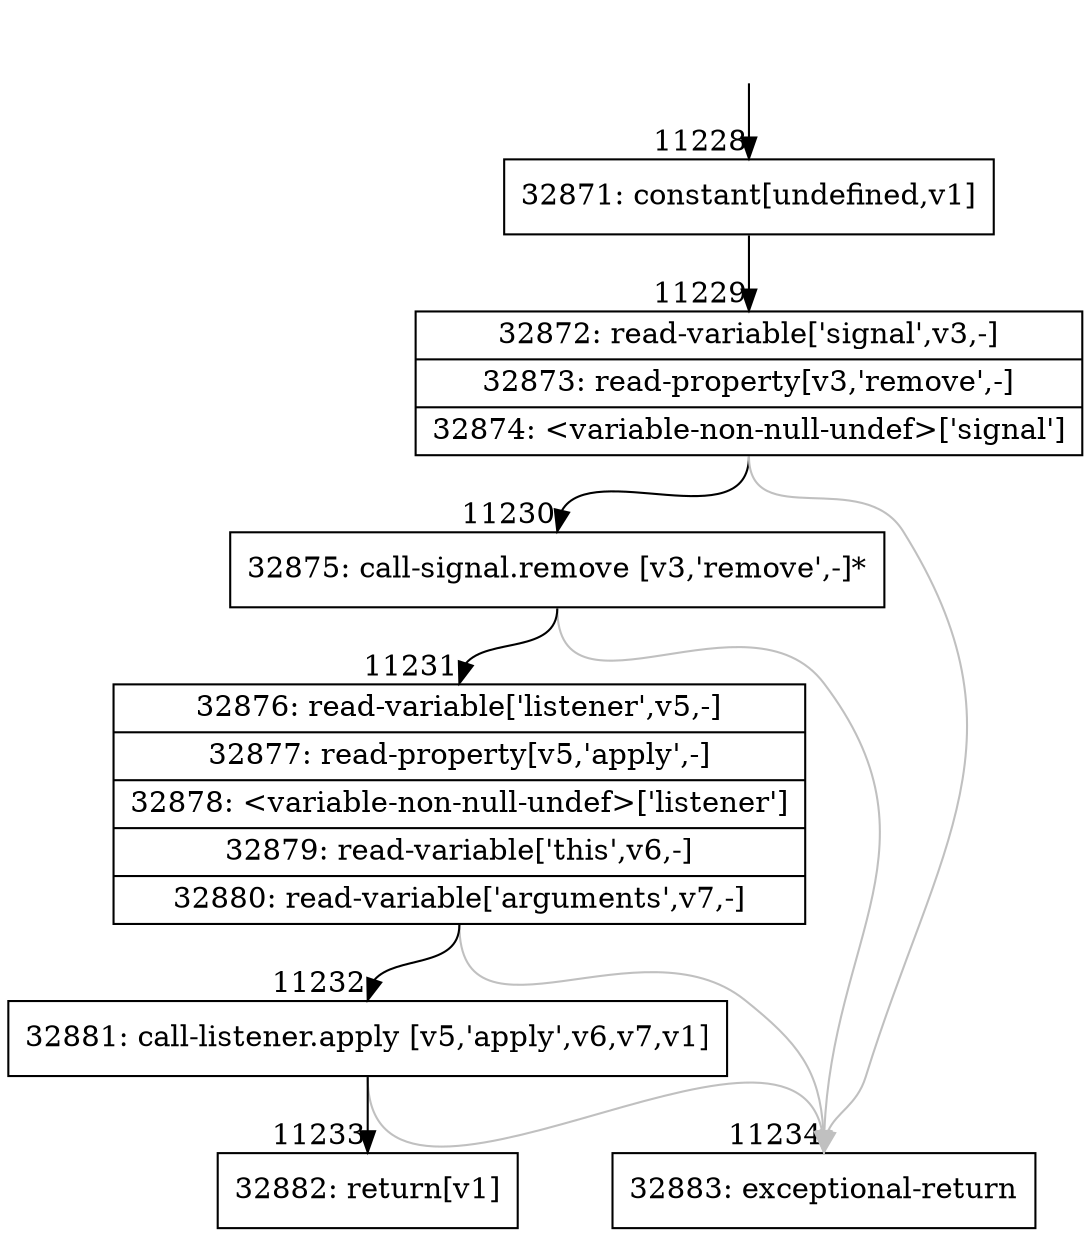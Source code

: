 digraph {
rankdir="TD"
BB_entry835[shape=none,label=""];
BB_entry835 -> BB11228 [tailport=s, headport=n, headlabel="    11228"]
BB11228 [shape=record label="{32871: constant[undefined,v1]}" ] 
BB11228 -> BB11229 [tailport=s, headport=n, headlabel="      11229"]
BB11229 [shape=record label="{32872: read-variable['signal',v3,-]|32873: read-property[v3,'remove',-]|32874: \<variable-non-null-undef\>['signal']}" ] 
BB11229 -> BB11230 [tailport=s, headport=n, headlabel="      11230"]
BB11229 -> BB11234 [tailport=s, headport=n, color=gray, headlabel="      11234"]
BB11230 [shape=record label="{32875: call-signal.remove [v3,'remove',-]*}" ] 
BB11230 -> BB11231 [tailport=s, headport=n, headlabel="      11231"]
BB11230 -> BB11234 [tailport=s, headport=n, color=gray]
BB11231 [shape=record label="{32876: read-variable['listener',v5,-]|32877: read-property[v5,'apply',-]|32878: \<variable-non-null-undef\>['listener']|32879: read-variable['this',v6,-]|32880: read-variable['arguments',v7,-]}" ] 
BB11231 -> BB11232 [tailport=s, headport=n, headlabel="      11232"]
BB11231 -> BB11234 [tailport=s, headport=n, color=gray]
BB11232 [shape=record label="{32881: call-listener.apply [v5,'apply',v6,v7,v1]}" ] 
BB11232 -> BB11233 [tailport=s, headport=n, headlabel="      11233"]
BB11232 -> BB11234 [tailport=s, headport=n, color=gray]
BB11233 [shape=record label="{32882: return[v1]}" ] 
BB11234 [shape=record label="{32883: exceptional-return}" ] 
//#$~ 15739
}
